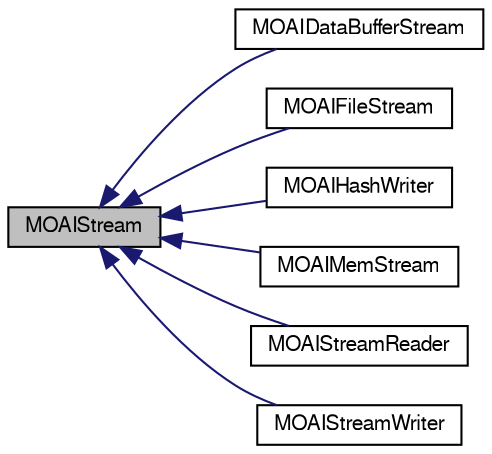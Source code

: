 digraph G
{
  edge [fontname="FreeSans",fontsize="10",labelfontname="FreeSans",labelfontsize="10"];
  node [fontname="FreeSans",fontsize="10",shape=record];
  rankdir=LR;
  Node1 [label="MOAIStream",height=0.2,width=0.4,color="black", fillcolor="grey75", style="filled" fontcolor="black"];
  Node1 -> Node2 [dir=back,color="midnightblue",fontsize="10",style="solid",fontname="FreeSans"];
  Node2 [label="MOAIDataBufferStream",height=0.2,width=0.4,color="black", fillcolor="white", style="filled",URL="$class_m_o_a_i_data_buffer_stream.html",tooltip="MOAIDataBufferStream locks an associated MOAIDataBuffer for reading and writing."];
  Node1 -> Node3 [dir=back,color="midnightblue",fontsize="10",style="solid",fontname="FreeSans"];
  Node3 [label="MOAIFileStream",height=0.2,width=0.4,color="black", fillcolor="white", style="filled",URL="$class_m_o_a_i_file_stream.html",tooltip="MOAIFileStream opens a system file handle for eading or writing.   	&lt;table cellpadding=&quot;8&quo..."];
  Node1 -> Node4 [dir=back,color="midnightblue",fontsize="10",style="solid",fontname="FreeSans"];
  Node4 [label="MOAIHashWriter",height=0.2,width=0.4,color="black", fillcolor="white", style="filled",URL="$class_m_o_a_i_hash_writer.html",tooltip="MOAIHashWriter may be attached to another stream for the purpose of computing a hash while writing da..."];
  Node1 -> Node5 [dir=back,color="midnightblue",fontsize="10",style="solid",fontname="FreeSans"];
  Node5 [label="MOAIMemStream",height=0.2,width=0.4,color="black", fillcolor="white", style="filled",URL="$class_m_o_a_i_mem_stream.html",tooltip="MOAIMemStream implements an in-memory stream and grows as needed. The mem stream expands on demands b..."];
  Node1 -> Node6 [dir=back,color="midnightblue",fontsize="10",style="solid",fontname="FreeSans"];
  Node6 [label="MOAIStreamReader",height=0.2,width=0.4,color="black", fillcolor="white", style="filled",URL="$class_m_o_a_i_stream_reader.html",tooltip="MOAIStreamReader may be attached to another stream for the purpose of decoding and/or decompressing b..."];
  Node1 -> Node7 [dir=back,color="midnightblue",fontsize="10",style="solid",fontname="FreeSans"];
  Node7 [label="MOAIStreamWriter",height=0.2,width=0.4,color="black", fillcolor="white", style="filled",URL="$class_m_o_a_i_stream_writer.html",tooltip="MOAIStreamWriter may be attached to another stream for the purpose of encoding and/or compressing byt..."];
}
